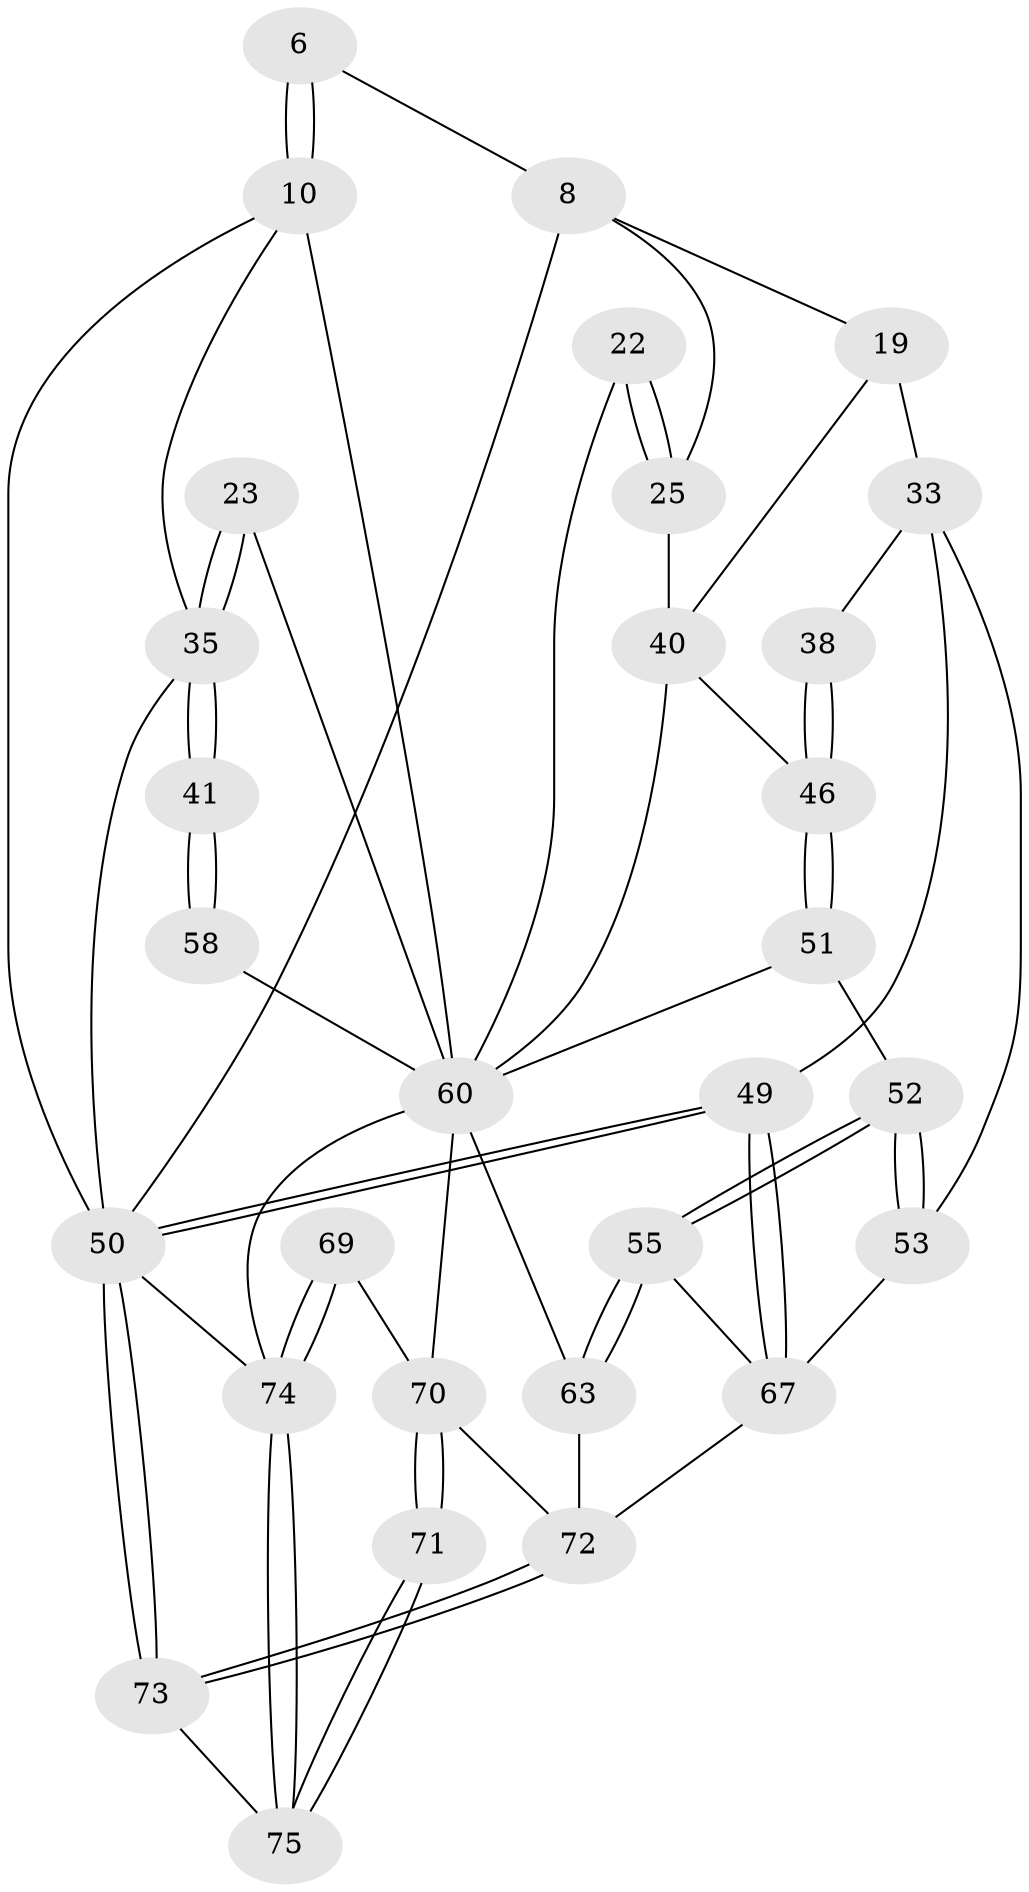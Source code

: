 // original degree distribution, {3: 0.02666666666666667, 4: 0.28, 6: 0.24, 5: 0.4533333333333333}
// Generated by graph-tools (version 1.1) at 2025/05/03/04/25 22:05:07]
// undirected, 30 vertices, 68 edges
graph export_dot {
graph [start="1"]
  node [color=gray90,style=filled];
  6 [pos="+0.4534689365423825+0.08473845501194567",super="+1"];
  8 [pos="+0.3241462424679914+0.06870189671258432",super="+5+7"];
  10 [pos="+0.6260499436321498+0.10553613231859604",super="+9+2"];
  19 [pos="+0.27078012925574074+0.2575657984369354",super="+15"];
  22 [pos="+0.4734970070990685+0.2028959240365363"];
  23 [pos="+0.8215526284294157+0.23751328568501284"];
  25 [pos="+0.4379743247598774+0.31669688463686546",super="+17"];
  33 [pos="+0.13005082124169312+0.3991259924975634",super="+32+31"];
  35 [pos="+1+0.3727126475078652",super="+12"];
  38 [pos="+0.19661954201015638+0.3727461980265617"];
  40 [pos="+0.4122237289899703+0.43066767008745477",super="+39+36+27"];
  41 [pos="+1+0.4025973485246185"];
  46 [pos="+0.2808677408871728+0.5434449092360014",super="+45+37"];
  49 [pos="+0+1",super="+48+47+13"];
  50 [pos="+0+1",super="+4"];
  51 [pos="+0.2860811975148349+0.5702455607262595"];
  52 [pos="+0.2319343935458649+0.5817074417680516"];
  53 [pos="+0.1200848309394099+0.4421808788734851"];
  55 [pos="+0.14889710349881516+0.6512159491202109"];
  58 [pos="+1+0.5110807024527143",super="+29+28"];
  60 [pos="+0.8534227180804996+0.6199311809437621",super="+59+44"];
  63 [pos="+0.21572229695544232+0.7698674422917898",super="+62"];
  67 [pos="+0.0762329716370399+0.8327390817912034",super="+56+57"];
  69 [pos="+1+0.7777460818165716"];
  70 [pos="+0.8894089702282715+0.8207769668282676",super="+65"];
  71 [pos="+0.7200949461556165+1"];
  72 [pos="+0.28528291471355854+1",super="+68+66"];
  73 [pos="+0.26007276680440256+1"];
  74 [pos="+0.8008470623732957+1",super="+61"];
  75 [pos="+0.735430367527998+1"];
  6 -- 10 [weight=2];
  6 -- 10;
  6 -- 8;
  8 -- 19;
  8 -- 50;
  8 -- 25;
  10 -- 50;
  10 -- 35;
  10 -- 60;
  19 -- 40;
  19 -- 33 [weight=2];
  22 -- 25 [weight=2];
  22 -- 25;
  22 -- 60;
  23 -- 35 [weight=2];
  23 -- 35;
  23 -- 60;
  25 -- 40 [weight=2];
  33 -- 53;
  33 -- 49 [weight=2];
  33 -- 38;
  35 -- 41;
  35 -- 41;
  35 -- 50;
  38 -- 46 [weight=2];
  38 -- 46;
  40 -- 46 [weight=2];
  40 -- 60 [weight=2];
  41 -- 58 [weight=2];
  41 -- 58;
  46 -- 51;
  46 -- 51;
  49 -- 50 [weight=2];
  49 -- 50;
  49 -- 67 [weight=3];
  49 -- 67;
  50 -- 73;
  50 -- 73;
  50 -- 74 [weight=2];
  51 -- 52;
  51 -- 60;
  52 -- 53;
  52 -- 53;
  52 -- 55;
  52 -- 55;
  53 -- 67;
  55 -- 63;
  55 -- 63;
  55 -- 67;
  58 -- 60 [weight=3];
  60 -- 70;
  60 -- 74;
  60 -- 63;
  63 -- 72 [weight=2];
  67 -- 72;
  69 -- 70;
  69 -- 74 [weight=2];
  69 -- 74;
  70 -- 71 [weight=2];
  70 -- 71;
  70 -- 72;
  71 -- 75;
  71 -- 75;
  72 -- 73;
  72 -- 73;
  73 -- 75;
  74 -- 75;
  74 -- 75;
}
